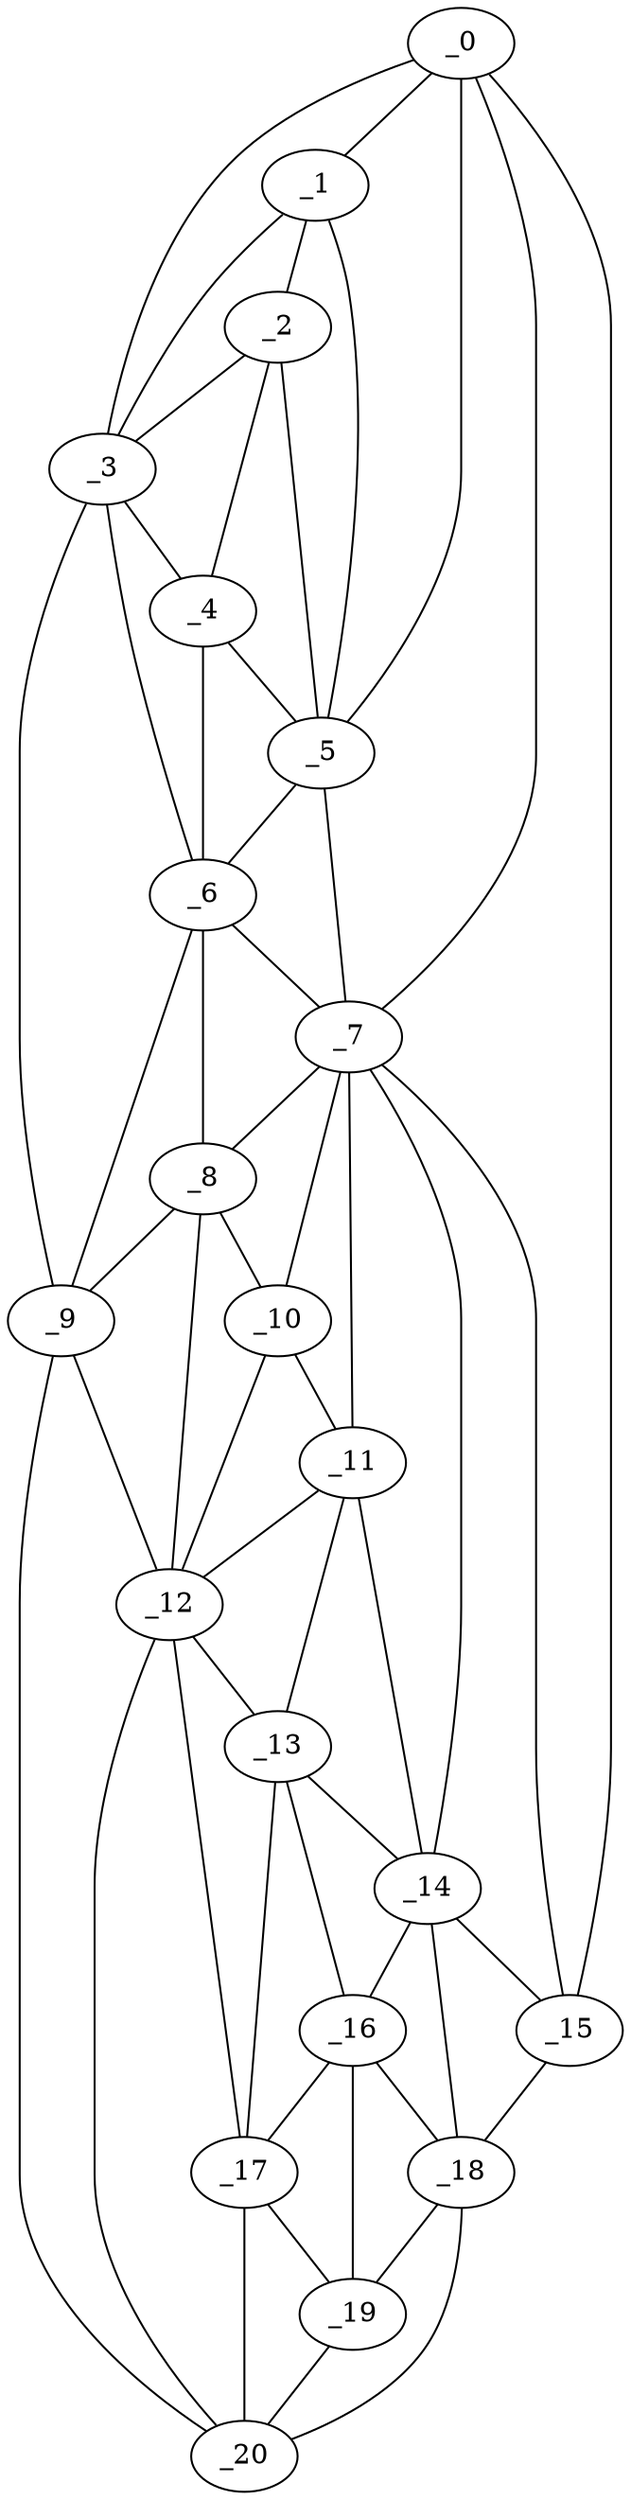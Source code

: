 graph "obj29__170.gxl" {
	_0	 [x=6,
		y=37];
	_1	 [x=19,
		y=31];
	_0 -- _1	 [valence=1];
	_3	 [x=31,
		y=17];
	_0 -- _3	 [valence=1];
	_5	 [x=43,
		y=39];
	_0 -- _5	 [valence=2];
	_7	 [x=57,
		y=46];
	_0 -- _7	 [valence=1];
	_15	 [x=105,
		y=107];
	_0 -- _15	 [valence=1];
	_2	 [x=29,
		y=29];
	_1 -- _2	 [valence=2];
	_1 -- _3	 [valence=2];
	_1 -- _5	 [valence=1];
	_2 -- _3	 [valence=2];
	_4	 [x=40,
		y=34];
	_2 -- _4	 [valence=2];
	_2 -- _5	 [valence=2];
	_3 -- _4	 [valence=1];
	_6	 [x=51,
		y=32];
	_3 -- _6	 [valence=2];
	_9	 [x=65,
		y=16];
	_3 -- _9	 [valence=1];
	_4 -- _5	 [valence=1];
	_4 -- _6	 [valence=2];
	_5 -- _6	 [valence=1];
	_5 -- _7	 [valence=1];
	_6 -- _7	 [valence=2];
	_8	 [x=59,
		y=32];
	_6 -- _8	 [valence=2];
	_6 -- _9	 [valence=1];
	_7 -- _8	 [valence=2];
	_10	 [x=65,
		y=46];
	_7 -- _10	 [valence=2];
	_11	 [x=82,
		y=53];
	_7 -- _11	 [valence=1];
	_14	 [x=103,
		y=89];
	_7 -- _14	 [valence=1];
	_7 -- _15	 [valence=2];
	_8 -- _9	 [valence=2];
	_8 -- _10	 [valence=2];
	_12	 [x=100,
		y=33];
	_8 -- _12	 [valence=1];
	_9 -- _12	 [valence=2];
	_20	 [x=126,
		y=41];
	_9 -- _20	 [valence=1];
	_10 -- _11	 [valence=2];
	_10 -- _12	 [valence=2];
	_11 -- _12	 [valence=2];
	_13	 [x=101,
		y=65];
	_11 -- _13	 [valence=2];
	_11 -- _14	 [valence=2];
	_12 -- _13	 [valence=1];
	_17	 [x=119,
		y=43];
	_12 -- _17	 [valence=2];
	_12 -- _20	 [valence=1];
	_13 -- _14	 [valence=1];
	_16	 [x=113,
		y=65];
	_13 -- _16	 [valence=1];
	_13 -- _17	 [valence=2];
	_14 -- _15	 [valence=2];
	_14 -- _16	 [valence=2];
	_18	 [x=119,
		y=99];
	_14 -- _18	 [valence=2];
	_15 -- _18	 [valence=1];
	_16 -- _17	 [valence=1];
	_16 -- _18	 [valence=1];
	_19	 [x=122,
		y=53];
	_16 -- _19	 [valence=2];
	_17 -- _19	 [valence=1];
	_17 -- _20	 [valence=1];
	_18 -- _19	 [valence=1];
	_18 -- _20	 [valence=1];
	_19 -- _20	 [valence=2];
}
